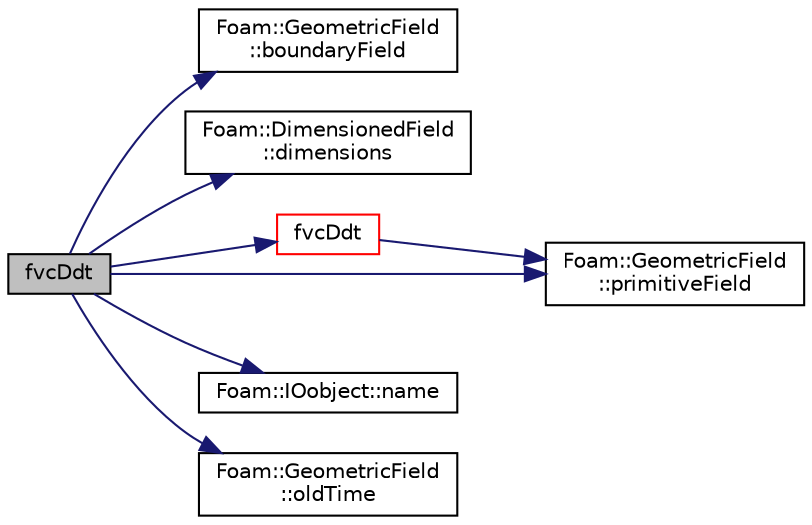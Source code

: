 digraph "fvcDdt"
{
  bgcolor="transparent";
  edge [fontname="Helvetica",fontsize="10",labelfontname="Helvetica",labelfontsize="10"];
  node [fontname="Helvetica",fontsize="10",shape=record];
  rankdir="LR";
  Node61 [label="fvcDdt",height=0.2,width=0.4,color="black", fillcolor="grey75", style="filled", fontcolor="black"];
  Node61 -> Node62 [color="midnightblue",fontsize="10",style="solid",fontname="Helvetica"];
  Node62 [label="Foam::GeometricField\l::boundaryField",height=0.2,width=0.4,color="black",URL="$a23249.html#a9ff7de36fba06b4f4f77a75142ad72b6",tooltip="Return const-reference to the boundary field. "];
  Node61 -> Node63 [color="midnightblue",fontsize="10",style="solid",fontname="Helvetica"];
  Node63 [label="Foam::DimensionedField\l::dimensions",height=0.2,width=0.4,color="black",URL="$a27497.html#a512673c2674ca2d38885f1bb5f6994fb",tooltip="Return dimensions. "];
  Node61 -> Node64 [color="midnightblue",fontsize="10",style="solid",fontname="Helvetica"];
  Node64 [label="fvcDdt",height=0.2,width=0.4,color="red",URL="$a23289.html#a2b9a1541ce06c457e16e2cb676f67e46"];
  Node64 -> Node67 [color="midnightblue",fontsize="10",style="solid",fontname="Helvetica"];
  Node67 [label="Foam::GeometricField\l::primitiveField",height=0.2,width=0.4,color="black",URL="$a23249.html#a3d8b34acd265b26c7d4984d1618f9ee2",tooltip="Return a const-reference to the internal field. "];
  Node61 -> Node70 [color="midnightblue",fontsize="10",style="solid",fontname="Helvetica"];
  Node70 [label="Foam::IOobject::name",height=0.2,width=0.4,color="black",URL="$a27249.html#acc80e00a8ac919288fb55bd14cc88bf6",tooltip="Return name. "];
  Node61 -> Node71 [color="midnightblue",fontsize="10",style="solid",fontname="Helvetica"];
  Node71 [label="Foam::GeometricField\l::oldTime",height=0.2,width=0.4,color="black",URL="$a23249.html#a2f51be6de19012555f923b0902d64135",tooltip="Return old time field. "];
  Node61 -> Node67 [color="midnightblue",fontsize="10",style="solid",fontname="Helvetica"];
}
